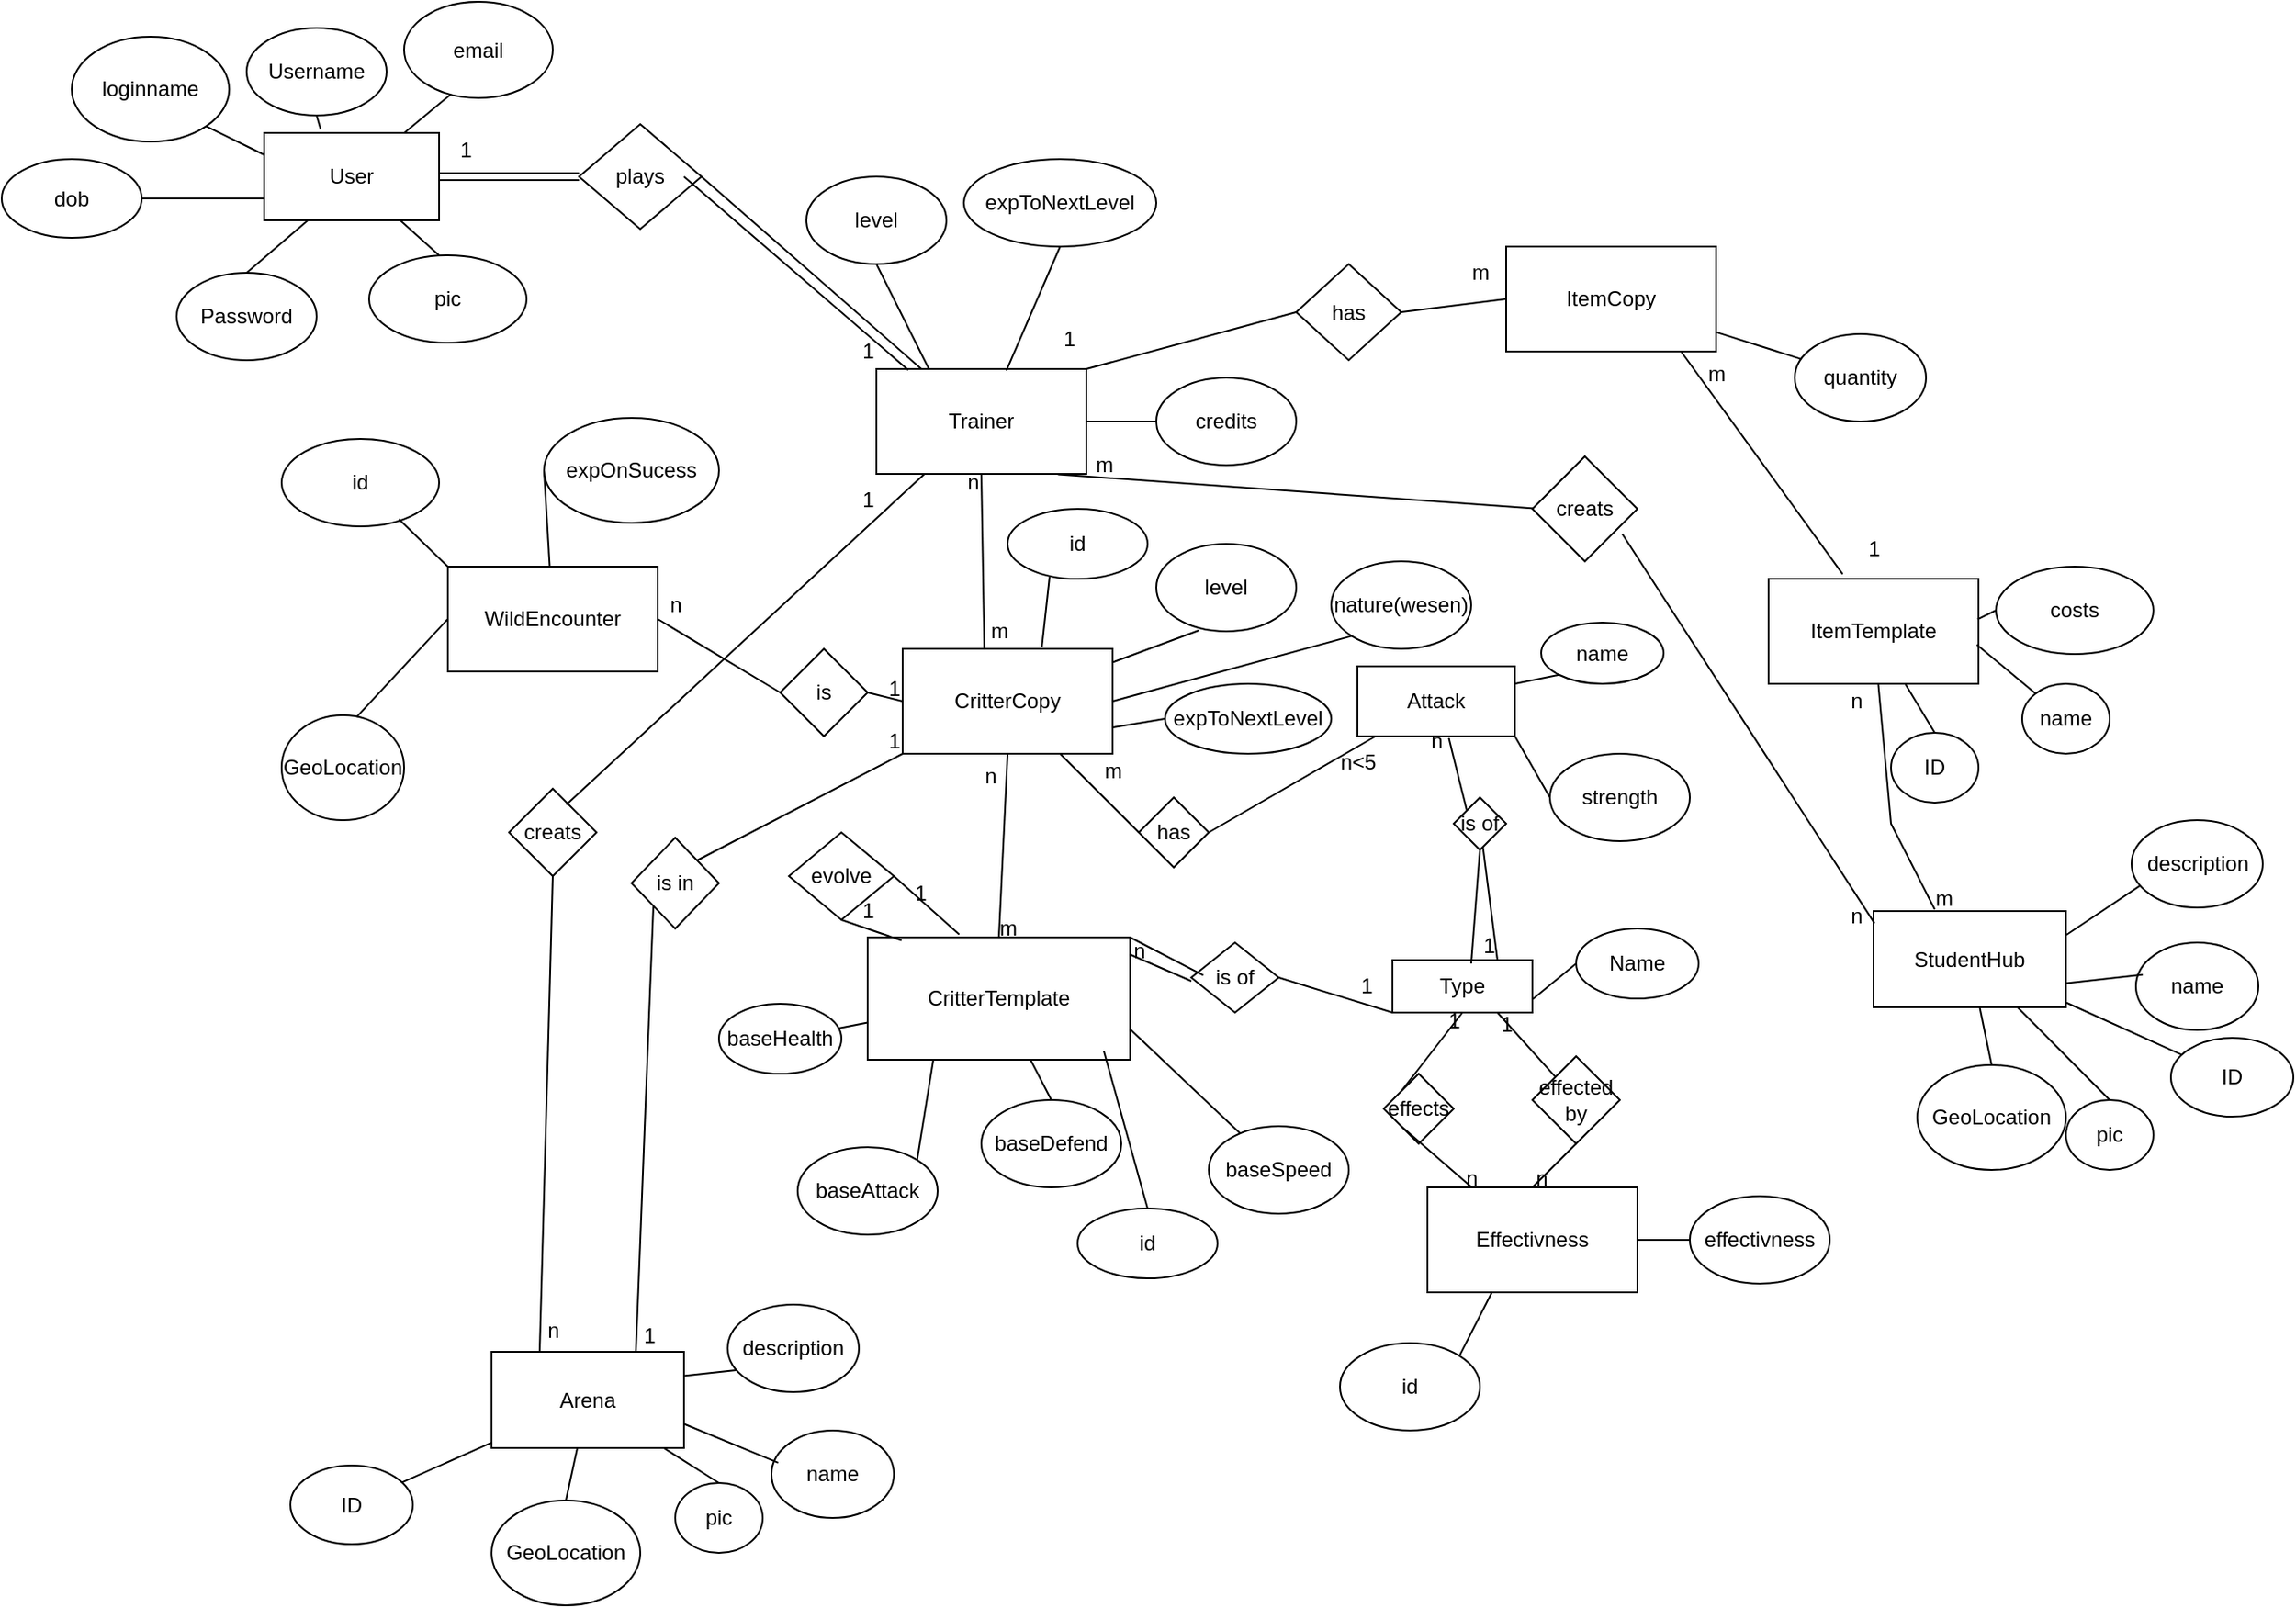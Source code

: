 <mxfile version="22.0.8" type="device">
  <diagram id="R2lEEEUBdFMjLlhIrx00" name="Page-1">
    <mxGraphModel dx="1936" dy="512" grid="1" gridSize="10" guides="1" tooltips="1" connect="1" arrows="1" fold="1" page="1" pageScale="1" pageWidth="850" pageHeight="1100" math="0" shadow="0" extFonts="Permanent Marker^https://fonts.googleapis.com/css?family=Permanent+Marker">
      <root>
        <mxCell id="0" />
        <mxCell id="1" parent="0" />
        <mxCell id="ShOynKs_U-5MbjvXCMQn-1" value="User" style="rounded=0;whiteSpace=wrap;html=1;" parent="1" vertex="1">
          <mxGeometry y="95" width="100" height="50" as="geometry" />
        </mxCell>
        <mxCell id="ShOynKs_U-5MbjvXCMQn-2" value="Password" style="ellipse;whiteSpace=wrap;html=1;" parent="1" vertex="1">
          <mxGeometry x="-50" y="175" width="80" height="50" as="geometry" />
        </mxCell>
        <mxCell id="ShOynKs_U-5MbjvXCMQn-3" value="Username" style="ellipse;whiteSpace=wrap;html=1;" parent="1" vertex="1">
          <mxGeometry x="-10" y="35" width="80" height="50" as="geometry" />
        </mxCell>
        <mxCell id="ShOynKs_U-5MbjvXCMQn-4" value="pic" style="ellipse;whiteSpace=wrap;html=1;" parent="1" vertex="1">
          <mxGeometry x="60" y="165" width="90" height="50" as="geometry" />
        </mxCell>
        <mxCell id="ShOynKs_U-5MbjvXCMQn-6" value="" style="endArrow=none;html=1;rounded=0;entryX=0.25;entryY=1;entryDx=0;entryDy=0;exitX=0.5;exitY=0;exitDx=0;exitDy=0;" parent="1" source="ShOynKs_U-5MbjvXCMQn-2" target="ShOynKs_U-5MbjvXCMQn-1" edge="1">
          <mxGeometry width="50" height="50" relative="1" as="geometry">
            <mxPoint x="550" y="255" as="sourcePoint" />
            <mxPoint x="600" y="205" as="targetPoint" />
          </mxGeometry>
        </mxCell>
        <mxCell id="ShOynKs_U-5MbjvXCMQn-8" value="" style="endArrow=none;html=1;rounded=0;" parent="1" target="ShOynKs_U-5MbjvXCMQn-1" edge="1">
          <mxGeometry width="50" height="50" relative="1" as="geometry">
            <mxPoint x="100" y="165" as="sourcePoint" />
            <mxPoint x="150" y="115" as="targetPoint" />
          </mxGeometry>
        </mxCell>
        <mxCell id="ShOynKs_U-5MbjvXCMQn-9" value="" style="endArrow=none;html=1;rounded=0;exitX=0.5;exitY=1;exitDx=0;exitDy=0;entryX=0.323;entryY=-0.04;entryDx=0;entryDy=0;entryPerimeter=0;" parent="1" source="ShOynKs_U-5MbjvXCMQn-3" target="ShOynKs_U-5MbjvXCMQn-1" edge="1">
          <mxGeometry width="50" height="50" relative="1" as="geometry">
            <mxPoint x="550" y="255" as="sourcePoint" />
            <mxPoint x="600" y="205" as="targetPoint" />
          </mxGeometry>
        </mxCell>
        <mxCell id="ShOynKs_U-5MbjvXCMQn-11" value="plays" style="rhombus;whiteSpace=wrap;html=1;" parent="1" vertex="1">
          <mxGeometry x="180" y="90" width="70" height="60" as="geometry" />
        </mxCell>
        <mxCell id="ShOynKs_U-5MbjvXCMQn-12" value="Trainer" style="rounded=0;whiteSpace=wrap;html=1;" parent="1" vertex="1">
          <mxGeometry x="350" y="230" width="120" height="60" as="geometry" />
        </mxCell>
        <mxCell id="ShOynKs_U-5MbjvXCMQn-13" value="credits" style="ellipse;whiteSpace=wrap;html=1;" parent="1" vertex="1">
          <mxGeometry x="510" y="235" width="80" height="50" as="geometry" />
        </mxCell>
        <mxCell id="a6zSYxtTKGB_8VzBoaJb-125" value="level" style="ellipse;whiteSpace=wrap;html=1;" parent="1" vertex="1">
          <mxGeometry x="310" y="120" width="80" height="50" as="geometry" />
        </mxCell>
        <mxCell id="a6zSYxtTKGB_8VzBoaJb-126" value="expToNextLevel" style="ellipse;whiteSpace=wrap;html=1;" parent="1" vertex="1">
          <mxGeometry x="400" y="110" width="110" height="50" as="geometry" />
        </mxCell>
        <mxCell id="ShOynKs_U-5MbjvXCMQn-14" value="" style="endArrow=none;html=1;rounded=0;entryX=1;entryY=0.5;entryDx=0;entryDy=0;exitX=0;exitY=0.5;exitDx=0;exitDy=0;" parent="1" source="ShOynKs_U-5MbjvXCMQn-13" target="ShOynKs_U-5MbjvXCMQn-12" edge="1">
          <mxGeometry width="50" height="50" relative="1" as="geometry">
            <mxPoint x="610" y="390" as="sourcePoint" />
            <mxPoint x="660" y="340" as="targetPoint" />
          </mxGeometry>
        </mxCell>
        <mxCell id="ShOynKs_U-5MbjvXCMQn-15" value="" style="endArrow=none;html=1;rounded=0;entryX=1;entryY=0.5;entryDx=0;entryDy=0;" parent="1" source="ShOynKs_U-5MbjvXCMQn-12" target="ShOynKs_U-5MbjvXCMQn-11" edge="1">
          <mxGeometry width="50" height="50" relative="1" as="geometry">
            <mxPoint x="610" y="390" as="sourcePoint" />
            <mxPoint x="660" y="340" as="targetPoint" />
          </mxGeometry>
        </mxCell>
        <mxCell id="ShOynKs_U-5MbjvXCMQn-16" value="" style="shape=link;html=1;rounded=0;exitX=1;exitY=0.5;exitDx=0;exitDy=0;entryX=0;entryY=0.5;entryDx=0;entryDy=0;" parent="1" source="ShOynKs_U-5MbjvXCMQn-1" target="ShOynKs_U-5MbjvXCMQn-11" edge="1">
          <mxGeometry width="100" relative="1" as="geometry">
            <mxPoint x="530" y="235" as="sourcePoint" />
            <mxPoint x="630" y="235" as="targetPoint" />
          </mxGeometry>
        </mxCell>
        <mxCell id="ShOynKs_U-5MbjvXCMQn-17" value="CritterTemplate" style="rounded=0;whiteSpace=wrap;html=1;" parent="1" vertex="1">
          <mxGeometry x="345" y="555" width="150" height="70" as="geometry" />
        </mxCell>
        <mxCell id="ShOynKs_U-5MbjvXCMQn-21" value="" style="endArrow=none;html=1;rounded=0;exitX=0.5;exitY=0;exitDx=0;exitDy=0;entryX=0.5;entryY=1;entryDx=0;entryDy=0;" parent="1" source="ShOynKs_U-5MbjvXCMQn-17" target="a6zSYxtTKGB_8VzBoaJb-116" edge="1">
          <mxGeometry width="50" height="50" relative="1" as="geometry">
            <mxPoint x="625" y="505" as="sourcePoint" />
            <mxPoint x="420.32" y="506.74" as="targetPoint" />
          </mxGeometry>
        </mxCell>
        <mxCell id="ShOynKs_U-5MbjvXCMQn-22" value="" style="endArrow=none;html=1;rounded=0;exitX=0.5;exitY=1;exitDx=0;exitDy=0;entryX=0.389;entryY=-0.008;entryDx=0;entryDy=0;entryPerimeter=0;" parent="1" source="ShOynKs_U-5MbjvXCMQn-12" target="a6zSYxtTKGB_8VzBoaJb-116" edge="1">
          <mxGeometry width="50" height="50" relative="1" as="geometry">
            <mxPoint x="610" y="390" as="sourcePoint" />
            <mxPoint x="410" y="320" as="targetPoint" />
          </mxGeometry>
        </mxCell>
        <mxCell id="ShOynKs_U-5MbjvXCMQn-23" value="1" style="text;html=1;align=center;verticalAlign=middle;resizable=0;points=[];autosize=1;strokeColor=none;fillColor=none;" parent="1" vertex="1">
          <mxGeometry x="100" y="90" width="30" height="30" as="geometry" />
        </mxCell>
        <mxCell id="ShOynKs_U-5MbjvXCMQn-24" value="1" style="text;html=1;align=center;verticalAlign=middle;resizable=0;points=[];autosize=1;strokeColor=none;fillColor=none;" parent="1" vertex="1">
          <mxGeometry x="330" y="205" width="30" height="30" as="geometry" />
        </mxCell>
        <mxCell id="ShOynKs_U-5MbjvXCMQn-26" value="n" style="text;html=1;align=center;verticalAlign=middle;resizable=0;points=[];autosize=1;strokeColor=none;fillColor=none;" parent="1" vertex="1">
          <mxGeometry x="400" y="448" width="30" height="30" as="geometry" />
        </mxCell>
        <mxCell id="ShOynKs_U-5MbjvXCMQn-27" value="expToNextLevel" style="ellipse;whiteSpace=wrap;html=1;" parent="1" vertex="1">
          <mxGeometry x="515" y="410" width="95" height="40" as="geometry" />
        </mxCell>
        <mxCell id="ShOynKs_U-5MbjvXCMQn-29" value="" style="endArrow=none;html=1;rounded=0;entryX=0;entryY=0.5;entryDx=0;entryDy=0;exitX=1;exitY=0.75;exitDx=0;exitDy=0;" parent="1" source="a6zSYxtTKGB_8VzBoaJb-116" target="ShOynKs_U-5MbjvXCMQn-27" edge="1">
          <mxGeometry width="50" height="50" relative="1" as="geometry">
            <mxPoint x="450" y="360" as="sourcePoint" />
            <mxPoint x="660" y="340" as="targetPoint" />
          </mxGeometry>
        </mxCell>
        <mxCell id="ShOynKs_U-5MbjvXCMQn-30" value="Type" style="whiteSpace=wrap;html=1;" parent="1" vertex="1">
          <mxGeometry x="645" y="568" width="80" height="30" as="geometry" />
        </mxCell>
        <mxCell id="ShOynKs_U-5MbjvXCMQn-32" value="is of" style="rhombus;whiteSpace=wrap;html=1;" parent="1" vertex="1">
          <mxGeometry x="530" y="558" width="50" height="40" as="geometry" />
        </mxCell>
        <mxCell id="ShOynKs_U-5MbjvXCMQn-35" value="" style="endArrow=none;html=1;rounded=0;exitX=1;exitY=0;exitDx=0;exitDy=0;entryX=0.137;entryY=0.467;entryDx=0;entryDy=0;entryPerimeter=0;" parent="1" source="ShOynKs_U-5MbjvXCMQn-17" target="ShOynKs_U-5MbjvXCMQn-32" edge="1">
          <mxGeometry width="50" height="50" relative="1" as="geometry">
            <mxPoint x="625" y="505" as="sourcePoint" />
            <mxPoint x="675" y="455" as="targetPoint" />
          </mxGeometry>
        </mxCell>
        <mxCell id="ShOynKs_U-5MbjvXCMQn-36" value="" style="endArrow=none;html=1;rounded=0;exitX=1;exitY=0.5;exitDx=0;exitDy=0;entryX=0;entryY=1;entryDx=0;entryDy=0;" parent="1" source="ShOynKs_U-5MbjvXCMQn-32" target="ShOynKs_U-5MbjvXCMQn-30" edge="1">
          <mxGeometry width="50" height="50" relative="1" as="geometry">
            <mxPoint x="625" y="505" as="sourcePoint" />
            <mxPoint x="605" y="505" as="targetPoint" />
          </mxGeometry>
        </mxCell>
        <mxCell id="ShOynKs_U-5MbjvXCMQn-38" value="" style="endArrow=none;html=1;rounded=0;entryX=0;entryY=0.5;entryDx=0;entryDy=0;exitX=1;exitY=0.75;exitDx=0;exitDy=0;" parent="1" source="ShOynKs_U-5MbjvXCMQn-30" target="a6zSYxtTKGB_8VzBoaJb-11" edge="1">
          <mxGeometry width="50" height="50" relative="1" as="geometry">
            <mxPoint x="685" y="505" as="sourcePoint" />
            <mxPoint x="725" y="497.5" as="targetPoint" />
          </mxGeometry>
        </mxCell>
        <mxCell id="a6zSYxtTKGB_8VzBoaJb-1" value="effects" style="rhombus;whiteSpace=wrap;html=1;" parent="1" vertex="1">
          <mxGeometry x="640" y="633" width="40" height="40" as="geometry" />
        </mxCell>
        <mxCell id="a6zSYxtTKGB_8VzBoaJb-3" value="" style="endArrow=none;html=1;rounded=0;entryX=0;entryY=0;entryDx=0;entryDy=0;exitX=0.5;exitY=1;exitDx=0;exitDy=0;" parent="1" source="ShOynKs_U-5MbjvXCMQn-30" target="a6zSYxtTKGB_8VzBoaJb-1" edge="1">
          <mxGeometry width="50" height="50" relative="1" as="geometry">
            <mxPoint x="610" y="470" as="sourcePoint" />
            <mxPoint x="660" y="420" as="targetPoint" />
          </mxGeometry>
        </mxCell>
        <mxCell id="a6zSYxtTKGB_8VzBoaJb-5" value="effectivness" style="ellipse;whiteSpace=wrap;html=1;" parent="1" vertex="1">
          <mxGeometry x="815" y="703" width="80" height="50" as="geometry" />
        </mxCell>
        <mxCell id="a6zSYxtTKGB_8VzBoaJb-6" value="" style="endArrow=none;html=1;rounded=0;entryX=0;entryY=0.5;entryDx=0;entryDy=0;exitX=1;exitY=0.5;exitDx=0;exitDy=0;" parent="1" source="p2-zbKt5w9u9RG7VLdxa-14" target="a6zSYxtTKGB_8VzBoaJb-5" edge="1">
          <mxGeometry width="50" height="50" relative="1" as="geometry">
            <mxPoint x="610" y="470" as="sourcePoint" />
            <mxPoint x="660" y="420" as="targetPoint" />
          </mxGeometry>
        </mxCell>
        <mxCell id="a6zSYxtTKGB_8VzBoaJb-7" value="Attack" style="whiteSpace=wrap;html=1;" parent="1" vertex="1">
          <mxGeometry x="625" y="400" width="90" height="40" as="geometry" />
        </mxCell>
        <mxCell id="a6zSYxtTKGB_8VzBoaJb-8" value="is of" style="rhombus;whiteSpace=wrap;html=1;" parent="1" vertex="1">
          <mxGeometry x="680" y="475" width="30" height="30" as="geometry" />
        </mxCell>
        <mxCell id="a6zSYxtTKGB_8VzBoaJb-9" value="" style="endArrow=none;html=1;rounded=0;exitX=0.58;exitY=1.025;exitDx=0;exitDy=0;entryX=0;entryY=0;entryDx=0;entryDy=0;exitPerimeter=0;" parent="1" source="a6zSYxtTKGB_8VzBoaJb-7" target="a6zSYxtTKGB_8VzBoaJb-8" edge="1">
          <mxGeometry width="50" height="50" relative="1" as="geometry">
            <mxPoint x="625" y="605" as="sourcePoint" />
            <mxPoint x="770" y="450" as="targetPoint" />
          </mxGeometry>
        </mxCell>
        <mxCell id="a6zSYxtTKGB_8VzBoaJb-10" value="" style="endArrow=none;html=1;rounded=0;entryX=0.75;entryY=0;entryDx=0;entryDy=0;" parent="1" source="a6zSYxtTKGB_8VzBoaJb-8" target="ShOynKs_U-5MbjvXCMQn-30" edge="1">
          <mxGeometry width="50" height="50" relative="1" as="geometry">
            <mxPoint x="625" y="605" as="sourcePoint" />
            <mxPoint x="645" y="505" as="targetPoint" />
          </mxGeometry>
        </mxCell>
        <mxCell id="a6zSYxtTKGB_8VzBoaJb-11" value="Name" style="ellipse;whiteSpace=wrap;html=1;" parent="1" vertex="1">
          <mxGeometry x="750" y="550" width="70" height="40" as="geometry" />
        </mxCell>
        <mxCell id="a6zSYxtTKGB_8VzBoaJb-12" value="has" style="rhombus;whiteSpace=wrap;html=1;" parent="1" vertex="1">
          <mxGeometry x="500" y="475" width="40" height="40" as="geometry" />
        </mxCell>
        <mxCell id="a6zSYxtTKGB_8VzBoaJb-13" value="" style="endArrow=none;html=1;rounded=0;entryX=0;entryY=0.5;entryDx=0;entryDy=0;" parent="1" source="a6zSYxtTKGB_8VzBoaJb-116" target="a6zSYxtTKGB_8VzBoaJb-12" edge="1">
          <mxGeometry width="50" height="50" relative="1" as="geometry">
            <mxPoint x="695" y="575" as="sourcePoint" />
            <mxPoint x="745" y="525" as="targetPoint" />
          </mxGeometry>
        </mxCell>
        <mxCell id="a6zSYxtTKGB_8VzBoaJb-14" value="m" style="text;html=1;align=center;verticalAlign=middle;resizable=0;points=[];autosize=1;strokeColor=none;fillColor=none;" parent="1" vertex="1">
          <mxGeometry x="470" y="445" width="30" height="30" as="geometry" />
        </mxCell>
        <mxCell id="a6zSYxtTKGB_8VzBoaJb-15" value="" style="endArrow=none;html=1;rounded=0;exitX=1;exitY=0.5;exitDx=0;exitDy=0;" parent="1" source="a6zSYxtTKGB_8VzBoaJb-12" target="a6zSYxtTKGB_8VzBoaJb-7" edge="1">
          <mxGeometry width="50" height="50" relative="1" as="geometry">
            <mxPoint x="695" y="575" as="sourcePoint" />
            <mxPoint x="745" y="525" as="targetPoint" />
          </mxGeometry>
        </mxCell>
        <mxCell id="a6zSYxtTKGB_8VzBoaJb-16" value="n&amp;lt;5" style="text;html=1;align=center;verticalAlign=middle;resizable=0;points=[];autosize=1;strokeColor=none;fillColor=none;" parent="1" vertex="1">
          <mxGeometry x="605" y="440" width="40" height="30" as="geometry" />
        </mxCell>
        <mxCell id="a6zSYxtTKGB_8VzBoaJb-17" value="strength" style="ellipse;whiteSpace=wrap;html=1;" parent="1" vertex="1">
          <mxGeometry x="735" y="450" width="80" height="50" as="geometry" />
        </mxCell>
        <mxCell id="a6zSYxtTKGB_8VzBoaJb-18" value="" style="endArrow=none;html=1;rounded=0;entryX=0;entryY=0.5;entryDx=0;entryDy=0;exitX=1;exitY=1;exitDx=0;exitDy=0;" parent="1" source="a6zSYxtTKGB_8VzBoaJb-7" target="a6zSYxtTKGB_8VzBoaJb-17" edge="1">
          <mxGeometry width="50" height="50" relative="1" as="geometry">
            <mxPoint x="345" y="575" as="sourcePoint" />
            <mxPoint x="395" y="525" as="targetPoint" />
          </mxGeometry>
        </mxCell>
        <mxCell id="a6zSYxtTKGB_8VzBoaJb-19" value="evolve" style="rhombus;whiteSpace=wrap;html=1;" parent="1" vertex="1">
          <mxGeometry x="300" y="495" width="60" height="50" as="geometry" />
        </mxCell>
        <mxCell id="a6zSYxtTKGB_8VzBoaJb-20" value="" style="endArrow=none;html=1;rounded=0;entryX=0.5;entryY=1;entryDx=0;entryDy=0;exitX=0.129;exitY=0.025;exitDx=0;exitDy=0;exitPerimeter=0;" parent="1" source="ShOynKs_U-5MbjvXCMQn-17" target="a6zSYxtTKGB_8VzBoaJb-19" edge="1">
          <mxGeometry width="50" height="50" relative="1" as="geometry">
            <mxPoint x="455" y="655" as="sourcePoint" />
            <mxPoint x="505" y="605" as="targetPoint" />
          </mxGeometry>
        </mxCell>
        <mxCell id="a6zSYxtTKGB_8VzBoaJb-21" value="" style="endArrow=none;html=1;rounded=0;entryX=1;entryY=0.5;entryDx=0;entryDy=0;exitX=0.349;exitY=-0.023;exitDx=0;exitDy=0;exitPerimeter=0;" parent="1" source="ShOynKs_U-5MbjvXCMQn-17" target="a6zSYxtTKGB_8VzBoaJb-19" edge="1">
          <mxGeometry width="50" height="50" relative="1" as="geometry">
            <mxPoint x="455" y="655" as="sourcePoint" />
            <mxPoint x="505" y="605" as="targetPoint" />
          </mxGeometry>
        </mxCell>
        <mxCell id="a6zSYxtTKGB_8VzBoaJb-22" value="1" style="text;html=1;align=center;verticalAlign=middle;resizable=0;points=[];autosize=1;strokeColor=none;fillColor=none;rotation=0;" parent="1" vertex="1">
          <mxGeometry x="330" y="525" width="30" height="30" as="geometry" />
        </mxCell>
        <mxCell id="a6zSYxtTKGB_8VzBoaJb-23" value="1" style="text;html=1;align=center;verticalAlign=middle;resizable=0;points=[];autosize=1;strokeColor=none;fillColor=none;" parent="1" vertex="1">
          <mxGeometry x="360" y="515" width="30" height="30" as="geometry" />
        </mxCell>
        <mxCell id="a6zSYxtTKGB_8VzBoaJb-24" value="baseHealth" style="ellipse;whiteSpace=wrap;html=1;" parent="1" vertex="1">
          <mxGeometry x="260" y="593" width="70" height="40" as="geometry" />
        </mxCell>
        <mxCell id="a6zSYxtTKGB_8VzBoaJb-27" value="baseAttack" style="ellipse;whiteSpace=wrap;html=1;" parent="1" vertex="1">
          <mxGeometry x="305" y="675" width="80" height="50" as="geometry" />
        </mxCell>
        <mxCell id="a6zSYxtTKGB_8VzBoaJb-28" value="baseDefend" style="ellipse;whiteSpace=wrap;html=1;" parent="1" vertex="1">
          <mxGeometry x="410" y="648" width="80" height="50" as="geometry" />
        </mxCell>
        <mxCell id="a6zSYxtTKGB_8VzBoaJb-29" value="baseSpeed" style="ellipse;whiteSpace=wrap;html=1;" parent="1" vertex="1">
          <mxGeometry x="540" y="663" width="80" height="50" as="geometry" />
        </mxCell>
        <mxCell id="a6zSYxtTKGB_8VzBoaJb-30" value="" style="endArrow=none;html=1;rounded=0;" parent="1" source="a6zSYxtTKGB_8VzBoaJb-24" target="ShOynKs_U-5MbjvXCMQn-17" edge="1">
          <mxGeometry width="50" height="50" relative="1" as="geometry">
            <mxPoint x="455" y="655" as="sourcePoint" />
            <mxPoint x="505" y="605" as="targetPoint" />
          </mxGeometry>
        </mxCell>
        <mxCell id="a6zSYxtTKGB_8VzBoaJb-32" value="" style="endArrow=none;html=1;rounded=0;exitX=1;exitY=0;exitDx=0;exitDy=0;entryX=0.25;entryY=1;entryDx=0;entryDy=0;" parent="1" source="a6zSYxtTKGB_8VzBoaJb-27" target="ShOynKs_U-5MbjvXCMQn-17" edge="1">
          <mxGeometry width="50" height="50" relative="1" as="geometry">
            <mxPoint x="465" y="655" as="sourcePoint" />
            <mxPoint x="505" y="605" as="targetPoint" />
          </mxGeometry>
        </mxCell>
        <mxCell id="a6zSYxtTKGB_8VzBoaJb-33" value="" style="endArrow=none;html=1;rounded=0;exitX=0.5;exitY=0;exitDx=0;exitDy=0;" parent="1" source="a6zSYxtTKGB_8VzBoaJb-28" target="ShOynKs_U-5MbjvXCMQn-17" edge="1">
          <mxGeometry width="50" height="50" relative="1" as="geometry">
            <mxPoint x="455" y="655" as="sourcePoint" />
            <mxPoint x="505" y="605" as="targetPoint" />
          </mxGeometry>
        </mxCell>
        <mxCell id="a6zSYxtTKGB_8VzBoaJb-36" value="" style="endArrow=none;html=1;rounded=0;entryX=1;entryY=0.75;entryDx=0;entryDy=0;" parent="1" source="a6zSYxtTKGB_8VzBoaJb-29" target="ShOynKs_U-5MbjvXCMQn-17" edge="1">
          <mxGeometry width="50" height="50" relative="1" as="geometry">
            <mxPoint x="455" y="655" as="sourcePoint" />
            <mxPoint x="505" y="605" as="targetPoint" />
          </mxGeometry>
        </mxCell>
        <mxCell id="a6zSYxtTKGB_8VzBoaJb-37" value="is" style="rhombus;whiteSpace=wrap;html=1;" parent="1" vertex="1">
          <mxGeometry x="295" y="390" width="50" height="50" as="geometry" />
        </mxCell>
        <mxCell id="a6zSYxtTKGB_8VzBoaJb-42" value="WildEncounter" style="rounded=0;whiteSpace=wrap;html=1;" parent="1" vertex="1">
          <mxGeometry x="105" y="343" width="120" height="60" as="geometry" />
        </mxCell>
        <mxCell id="a6zSYxtTKGB_8VzBoaJb-43" value="" style="endArrow=none;html=1;rounded=0;entryX=0;entryY=0.5;entryDx=0;entryDy=0;exitX=1;exitY=0.5;exitDx=0;exitDy=0;" parent="1" source="a6zSYxtTKGB_8VzBoaJb-42" target="a6zSYxtTKGB_8VzBoaJb-37" edge="1">
          <mxGeometry width="50" height="50" relative="1" as="geometry">
            <mxPoint x="15" y="348" as="sourcePoint" />
            <mxPoint x="65" y="298" as="targetPoint" />
          </mxGeometry>
        </mxCell>
        <mxCell id="a6zSYxtTKGB_8VzBoaJb-44" value="n" style="text;html=1;align=center;verticalAlign=middle;resizable=0;points=[];autosize=1;strokeColor=none;fillColor=none;" parent="1" vertex="1">
          <mxGeometry x="220" y="350" width="30" height="30" as="geometry" />
        </mxCell>
        <mxCell id="a6zSYxtTKGB_8VzBoaJb-46" value="GeoLocation" style="ellipse;whiteSpace=wrap;html=1;" parent="1" vertex="1">
          <mxGeometry x="10" y="428" width="70" height="60" as="geometry" />
        </mxCell>
        <mxCell id="a6zSYxtTKGB_8VzBoaJb-131" value="expOnSucess" style="ellipse;whiteSpace=wrap;html=1;" parent="1" vertex="1">
          <mxGeometry x="160" y="258" width="100" height="60" as="geometry" />
        </mxCell>
        <mxCell id="a6zSYxtTKGB_8VzBoaJb-47" value="" style="endArrow=none;html=1;rounded=0;exitX=0.613;exitY=0.016;exitDx=0;exitDy=0;exitPerimeter=0;entryX=0;entryY=0.5;entryDx=0;entryDy=0;" parent="1" source="a6zSYxtTKGB_8VzBoaJb-46" target="a6zSYxtTKGB_8VzBoaJb-42" edge="1">
          <mxGeometry width="50" height="50" relative="1" as="geometry">
            <mxPoint x="53" y="424" as="sourcePoint" />
            <mxPoint x="53" y="408" as="targetPoint" />
          </mxGeometry>
        </mxCell>
        <mxCell id="a6zSYxtTKGB_8VzBoaJb-48" value="ItemCopy" style="rounded=0;whiteSpace=wrap;html=1;" parent="1" vertex="1">
          <mxGeometry x="710" y="160" width="120" height="60" as="geometry" />
        </mxCell>
        <mxCell id="a6zSYxtTKGB_8VzBoaJb-50" value="has" style="rhombus;whiteSpace=wrap;html=1;" parent="1" vertex="1">
          <mxGeometry x="590" y="170" width="60" height="55" as="geometry" />
        </mxCell>
        <mxCell id="a6zSYxtTKGB_8VzBoaJb-52" value="1" style="text;html=1;align=center;verticalAlign=middle;resizable=0;points=[];autosize=1;strokeColor=none;fillColor=none;" parent="1" vertex="1">
          <mxGeometry x="330" y="290" width="30" height="30" as="geometry" />
        </mxCell>
        <mxCell id="a6zSYxtTKGB_8VzBoaJb-55" value="" style="endArrow=none;html=1;rounded=0;" parent="1" source="a6zSYxtTKGB_8VzBoaJb-48" target="a6zSYxtTKGB_8VzBoaJb-57" edge="1">
          <mxGeometry width="50" height="50" relative="1" as="geometry">
            <mxPoint x="290" y="630" as="sourcePoint" />
            <mxPoint x="60" y="610" as="targetPoint" />
          </mxGeometry>
        </mxCell>
        <mxCell id="a6zSYxtTKGB_8VzBoaJb-57" value="quantity" style="ellipse;whiteSpace=wrap;html=1;direction=south;" parent="1" vertex="1">
          <mxGeometry x="875" y="210" width="75" height="50" as="geometry" />
        </mxCell>
        <mxCell id="a6zSYxtTKGB_8VzBoaJb-58" value="Arena" style="rounded=0;whiteSpace=wrap;html=1;" parent="1" vertex="1">
          <mxGeometry x="130" y="792" width="110" height="55" as="geometry" />
        </mxCell>
        <mxCell id="a6zSYxtTKGB_8VzBoaJb-59" value="pic" style="ellipse;whiteSpace=wrap;html=1;" parent="1" vertex="1">
          <mxGeometry x="235" y="867" width="50" height="40" as="geometry" />
        </mxCell>
        <mxCell id="a6zSYxtTKGB_8VzBoaJb-60" value="GeoLocation" style="ellipse;whiteSpace=wrap;html=1;" parent="1" vertex="1">
          <mxGeometry x="130" y="877" width="85" height="60" as="geometry" />
        </mxCell>
        <mxCell id="a6zSYxtTKGB_8VzBoaJb-61" value="" style="endArrow=none;html=1;rounded=0;exitX=0.5;exitY=0;exitDx=0;exitDy=0;" parent="1" source="a6zSYxtTKGB_8VzBoaJb-60" target="a6zSYxtTKGB_8VzBoaJb-58" edge="1">
          <mxGeometry width="50" height="50" relative="1" as="geometry">
            <mxPoint x="285" y="767" as="sourcePoint" />
            <mxPoint x="335" y="717" as="targetPoint" />
          </mxGeometry>
        </mxCell>
        <mxCell id="a6zSYxtTKGB_8VzBoaJb-62" value="" style="endArrow=none;html=1;rounded=0;exitX=0.5;exitY=0;exitDx=0;exitDy=0;" parent="1" source="a6zSYxtTKGB_8VzBoaJb-59" target="a6zSYxtTKGB_8VzBoaJb-58" edge="1">
          <mxGeometry width="50" height="50" relative="1" as="geometry">
            <mxPoint x="285" y="767" as="sourcePoint" />
            <mxPoint x="335" y="717" as="targetPoint" />
          </mxGeometry>
        </mxCell>
        <mxCell id="a6zSYxtTKGB_8VzBoaJb-63" value="creats" style="rhombus;whiteSpace=wrap;html=1;" parent="1" vertex="1">
          <mxGeometry x="140" y="470" width="50" height="50" as="geometry" />
        </mxCell>
        <mxCell id="a6zSYxtTKGB_8VzBoaJb-64" value="" style="endArrow=none;html=1;rounded=0;exitX=0.5;exitY=1;exitDx=0;exitDy=0;entryX=0.25;entryY=0;entryDx=0;entryDy=0;" parent="1" source="a6zSYxtTKGB_8VzBoaJb-63" target="a6zSYxtTKGB_8VzBoaJb-58" edge="1">
          <mxGeometry width="50" height="50" relative="1" as="geometry">
            <mxPoint x="290" y="460" as="sourcePoint" />
            <mxPoint x="340" y="410" as="targetPoint" />
          </mxGeometry>
        </mxCell>
        <mxCell id="a6zSYxtTKGB_8VzBoaJb-65" value="" style="endArrow=none;html=1;rounded=0;exitX=0.655;exitY=0.183;exitDx=0;exitDy=0;exitPerimeter=0;" parent="1" source="a6zSYxtTKGB_8VzBoaJb-63" target="ShOynKs_U-5MbjvXCMQn-12" edge="1">
          <mxGeometry width="50" height="50" relative="1" as="geometry">
            <mxPoint x="290" y="460" as="sourcePoint" />
            <mxPoint x="340" y="410" as="targetPoint" />
          </mxGeometry>
        </mxCell>
        <mxCell id="a6zSYxtTKGB_8VzBoaJb-68" value="n" style="text;html=1;align=center;verticalAlign=middle;resizable=0;points=[];autosize=1;strokeColor=none;fillColor=none;" parent="1" vertex="1">
          <mxGeometry x="150" y="765" width="30" height="30" as="geometry" />
        </mxCell>
        <mxCell id="a6zSYxtTKGB_8VzBoaJb-69" value="name" style="ellipse;whiteSpace=wrap;html=1;" parent="1" vertex="1">
          <mxGeometry x="290" y="837" width="70" height="50" as="geometry" />
        </mxCell>
        <mxCell id="a6zSYxtTKGB_8VzBoaJb-71" value="" style="endArrow=none;html=1;rounded=0;entryX=0.055;entryY=0.368;entryDx=0;entryDy=0;entryPerimeter=0;exitX=1;exitY=0.75;exitDx=0;exitDy=0;" parent="1" source="a6zSYxtTKGB_8VzBoaJb-58" target="a6zSYxtTKGB_8VzBoaJb-69" edge="1">
          <mxGeometry width="50" height="50" relative="1" as="geometry">
            <mxPoint x="265" y="842" as="sourcePoint" />
            <mxPoint x="315" y="792" as="targetPoint" />
          </mxGeometry>
        </mxCell>
        <mxCell id="a6zSYxtTKGB_8VzBoaJb-72" value="description" style="ellipse;whiteSpace=wrap;html=1;" parent="1" vertex="1">
          <mxGeometry x="265" y="765" width="75" height="50" as="geometry" />
        </mxCell>
        <mxCell id="a6zSYxtTKGB_8VzBoaJb-73" value="" style="endArrow=none;html=1;rounded=0;exitX=1;exitY=0.25;exitDx=0;exitDy=0;entryX=0.065;entryY=0.749;entryDx=0;entryDy=0;entryPerimeter=0;" parent="1" source="a6zSYxtTKGB_8VzBoaJb-58" target="a6zSYxtTKGB_8VzBoaJb-72" edge="1">
          <mxGeometry width="50" height="50" relative="1" as="geometry">
            <mxPoint x="285" y="767" as="sourcePoint" />
            <mxPoint x="335" y="717" as="targetPoint" />
          </mxGeometry>
        </mxCell>
        <mxCell id="a6zSYxtTKGB_8VzBoaJb-74" value="ID" style="ellipse;whiteSpace=wrap;html=1;" parent="1" vertex="1">
          <mxGeometry x="15" y="857" width="70" height="45" as="geometry" />
        </mxCell>
        <mxCell id="a6zSYxtTKGB_8VzBoaJb-75" value="" style="endArrow=none;html=1;rounded=0;" parent="1" source="a6zSYxtTKGB_8VzBoaJb-74" target="a6zSYxtTKGB_8VzBoaJb-58" edge="1">
          <mxGeometry width="50" height="50" relative="1" as="geometry">
            <mxPoint x="285" y="767" as="sourcePoint" />
            <mxPoint x="335" y="717" as="targetPoint" />
          </mxGeometry>
        </mxCell>
        <mxCell id="a6zSYxtTKGB_8VzBoaJb-76" value="StudentHub" style="rounded=0;whiteSpace=wrap;html=1;" parent="1" vertex="1">
          <mxGeometry x="920" y="540" width="110" height="55" as="geometry" />
        </mxCell>
        <mxCell id="a6zSYxtTKGB_8VzBoaJb-77" value="pic" style="ellipse;whiteSpace=wrap;html=1;" parent="1" vertex="1">
          <mxGeometry x="1030" y="648" width="50" height="40" as="geometry" />
        </mxCell>
        <mxCell id="a6zSYxtTKGB_8VzBoaJb-78" value="GeoLocation" style="ellipse;whiteSpace=wrap;html=1;" parent="1" vertex="1">
          <mxGeometry x="945" y="628" width="85" height="60" as="geometry" />
        </mxCell>
        <mxCell id="a6zSYxtTKGB_8VzBoaJb-79" value="" style="endArrow=none;html=1;rounded=0;exitX=0.5;exitY=0;exitDx=0;exitDy=0;" parent="1" source="a6zSYxtTKGB_8VzBoaJb-78" target="a6zSYxtTKGB_8VzBoaJb-76" edge="1">
          <mxGeometry width="50" height="50" relative="1" as="geometry">
            <mxPoint x="890" y="656" as="sourcePoint" />
            <mxPoint x="940" y="606" as="targetPoint" />
          </mxGeometry>
        </mxCell>
        <mxCell id="a6zSYxtTKGB_8VzBoaJb-80" value="" style="endArrow=none;html=1;rounded=0;exitX=0.5;exitY=0;exitDx=0;exitDy=0;" parent="1" source="a6zSYxtTKGB_8VzBoaJb-77" target="a6zSYxtTKGB_8VzBoaJb-76" edge="1">
          <mxGeometry width="50" height="50" relative="1" as="geometry">
            <mxPoint x="890" y="656" as="sourcePoint" />
            <mxPoint x="940" y="606" as="targetPoint" />
          </mxGeometry>
        </mxCell>
        <mxCell id="a6zSYxtTKGB_8VzBoaJb-82" value="name" style="ellipse;whiteSpace=wrap;html=1;" parent="1" vertex="1">
          <mxGeometry x="1070" y="558" width="70" height="50" as="geometry" />
        </mxCell>
        <mxCell id="a6zSYxtTKGB_8VzBoaJb-83" value="" style="endArrow=none;html=1;rounded=0;entryX=0.055;entryY=0.368;entryDx=0;entryDy=0;entryPerimeter=0;exitX=1;exitY=0.75;exitDx=0;exitDy=0;" parent="1" source="a6zSYxtTKGB_8VzBoaJb-76" target="a6zSYxtTKGB_8VzBoaJb-82" edge="1">
          <mxGeometry width="50" height="50" relative="1" as="geometry">
            <mxPoint x="870" y="731" as="sourcePoint" />
            <mxPoint x="920" y="681" as="targetPoint" />
          </mxGeometry>
        </mxCell>
        <mxCell id="a6zSYxtTKGB_8VzBoaJb-84" value="description" style="ellipse;whiteSpace=wrap;html=1;" parent="1" vertex="1">
          <mxGeometry x="1067.5" y="488" width="75" height="50" as="geometry" />
        </mxCell>
        <mxCell id="a6zSYxtTKGB_8VzBoaJb-85" value="" style="endArrow=none;html=1;rounded=0;exitX=1;exitY=0.25;exitDx=0;exitDy=0;entryX=0.065;entryY=0.749;entryDx=0;entryDy=0;entryPerimeter=0;" parent="1" source="a6zSYxtTKGB_8VzBoaJb-76" target="a6zSYxtTKGB_8VzBoaJb-84" edge="1">
          <mxGeometry width="50" height="50" relative="1" as="geometry">
            <mxPoint x="890" y="656" as="sourcePoint" />
            <mxPoint x="940" y="606" as="targetPoint" />
          </mxGeometry>
        </mxCell>
        <mxCell id="a6zSYxtTKGB_8VzBoaJb-86" value="ID" style="ellipse;whiteSpace=wrap;html=1;" parent="1" vertex="1">
          <mxGeometry x="1090" y="612.5" width="70" height="45" as="geometry" />
        </mxCell>
        <mxCell id="a6zSYxtTKGB_8VzBoaJb-87" value="" style="endArrow=none;html=1;rounded=0;" parent="1" source="a6zSYxtTKGB_8VzBoaJb-86" target="a6zSYxtTKGB_8VzBoaJb-76" edge="1">
          <mxGeometry width="50" height="50" relative="1" as="geometry">
            <mxPoint x="890" y="656" as="sourcePoint" />
            <mxPoint x="940" y="606" as="targetPoint" />
          </mxGeometry>
        </mxCell>
        <mxCell id="a6zSYxtTKGB_8VzBoaJb-90" value="m" style="text;html=1;align=center;verticalAlign=middle;resizable=0;points=[];autosize=1;strokeColor=none;fillColor=none;" parent="1" vertex="1">
          <mxGeometry x="945" y="518" width="30" height="30" as="geometry" />
        </mxCell>
        <mxCell id="a6zSYxtTKGB_8VzBoaJb-99" value="" style="endArrow=none;html=1;rounded=0;exitX=1;exitY=0;exitDx=0;exitDy=0;entryX=0;entryY=0.5;entryDx=0;entryDy=0;" parent="1" source="ShOynKs_U-5MbjvXCMQn-12" target="a6zSYxtTKGB_8VzBoaJb-50" edge="1">
          <mxGeometry width="50" height="50" relative="1" as="geometry">
            <mxPoint x="520" y="230" as="sourcePoint" />
            <mxPoint x="570" y="180" as="targetPoint" />
          </mxGeometry>
        </mxCell>
        <mxCell id="a6zSYxtTKGB_8VzBoaJb-100" value="" style="endArrow=none;html=1;rounded=0;entryX=0;entryY=0.5;entryDx=0;entryDy=0;exitX=1;exitY=0.5;exitDx=0;exitDy=0;" parent="1" source="a6zSYxtTKGB_8VzBoaJb-50" target="a6zSYxtTKGB_8VzBoaJb-48" edge="1">
          <mxGeometry width="50" height="50" relative="1" as="geometry">
            <mxPoint x="520" y="230" as="sourcePoint" />
            <mxPoint x="570" y="180" as="targetPoint" />
          </mxGeometry>
        </mxCell>
        <mxCell id="a6zSYxtTKGB_8VzBoaJb-101" value="1" style="text;html=1;align=center;verticalAlign=middle;resizable=0;points=[];autosize=1;strokeColor=none;fillColor=none;" parent="1" vertex="1">
          <mxGeometry x="445" y="198" width="30" height="30" as="geometry" />
        </mxCell>
        <mxCell id="a6zSYxtTKGB_8VzBoaJb-102" value="m" style="text;html=1;align=center;verticalAlign=middle;resizable=0;points=[];autosize=1;strokeColor=none;fillColor=none;" parent="1" vertex="1">
          <mxGeometry x="680" y="160" width="30" height="30" as="geometry" />
        </mxCell>
        <mxCell id="a6zSYxtTKGB_8VzBoaJb-104" value="ItemTemplate" style="whiteSpace=wrap;html=1;" parent="1" vertex="1">
          <mxGeometry x="860" y="350" width="120" height="60" as="geometry" />
        </mxCell>
        <mxCell id="a6zSYxtTKGB_8VzBoaJb-106" value="ID" style="ellipse;whiteSpace=wrap;html=1;" parent="1" vertex="1">
          <mxGeometry x="930" y="438" width="50" height="40" as="geometry" />
        </mxCell>
        <mxCell id="a6zSYxtTKGB_8VzBoaJb-107" value="name" style="ellipse;whiteSpace=wrap;html=1;" parent="1" vertex="1">
          <mxGeometry x="1005" y="410" width="50" height="40" as="geometry" />
        </mxCell>
        <mxCell id="a6zSYxtTKGB_8VzBoaJb-108" value="" style="endArrow=none;html=1;rounded=0;exitX=0.992;exitY=0.627;exitDx=0;exitDy=0;exitPerimeter=0;" parent="1" source="a6zSYxtTKGB_8VzBoaJb-104" target="a6zSYxtTKGB_8VzBoaJb-107" edge="1">
          <mxGeometry width="50" height="50" relative="1" as="geometry">
            <mxPoint x="520" y="400" as="sourcePoint" />
            <mxPoint x="570" y="350" as="targetPoint" />
          </mxGeometry>
        </mxCell>
        <mxCell id="a6zSYxtTKGB_8VzBoaJb-109" value="" style="endArrow=none;html=1;rounded=0;exitX=0.5;exitY=0;exitDx=0;exitDy=0;" parent="1" source="a6zSYxtTKGB_8VzBoaJb-106" target="a6zSYxtTKGB_8VzBoaJb-104" edge="1">
          <mxGeometry width="50" height="50" relative="1" as="geometry">
            <mxPoint x="520" y="400" as="sourcePoint" />
            <mxPoint x="570" y="350" as="targetPoint" />
          </mxGeometry>
        </mxCell>
        <mxCell id="a6zSYxtTKGB_8VzBoaJb-110" value="" style="endArrow=none;html=1;rounded=0;exitX=0.353;exitY=-0.045;exitDx=0;exitDy=0;exitPerimeter=0;" parent="1" source="a6zSYxtTKGB_8VzBoaJb-104" edge="1">
          <mxGeometry width="50" height="50" relative="1" as="geometry">
            <mxPoint x="520" y="480" as="sourcePoint" />
            <mxPoint x="810" y="220" as="targetPoint" />
          </mxGeometry>
        </mxCell>
        <mxCell id="a6zSYxtTKGB_8VzBoaJb-111" value="" style="endArrow=none;html=1;rounded=0;exitX=0.318;exitY=-0.018;exitDx=0;exitDy=0;exitPerimeter=0;" parent="1" source="a6zSYxtTKGB_8VzBoaJb-76" target="a6zSYxtTKGB_8VzBoaJb-104" edge="1">
          <mxGeometry width="50" height="50" relative="1" as="geometry">
            <mxPoint x="770" y="680" as="sourcePoint" />
            <mxPoint x="798.66" y="264.19" as="targetPoint" />
            <Array as="points">
              <mxPoint x="930" y="490" />
            </Array>
          </mxGeometry>
        </mxCell>
        <mxCell id="a6zSYxtTKGB_8VzBoaJb-113" value="n" style="text;html=1;align=center;verticalAlign=middle;resizable=0;points=[];autosize=1;strokeColor=none;fillColor=none;" parent="1" vertex="1">
          <mxGeometry x="895" y="405" width="30" height="30" as="geometry" />
        </mxCell>
        <mxCell id="a6zSYxtTKGB_8VzBoaJb-114" value="1" style="text;html=1;align=center;verticalAlign=middle;resizable=0;points=[];autosize=1;strokeColor=none;fillColor=none;" parent="1" vertex="1">
          <mxGeometry x="905" y="318" width="30" height="30" as="geometry" />
        </mxCell>
        <mxCell id="a6zSYxtTKGB_8VzBoaJb-115" value="m" style="text;html=1;align=center;verticalAlign=middle;resizable=0;points=[];autosize=1;strokeColor=none;fillColor=none;" parent="1" vertex="1">
          <mxGeometry x="815" y="218" width="30" height="30" as="geometry" />
        </mxCell>
        <mxCell id="a6zSYxtTKGB_8VzBoaJb-116" value="CritterCopy" style="rounded=0;whiteSpace=wrap;html=1;" parent="1" vertex="1">
          <mxGeometry x="365" y="390" width="120" height="60" as="geometry" />
        </mxCell>
        <mxCell id="a6zSYxtTKGB_8VzBoaJb-123" value="level" style="ellipse;whiteSpace=wrap;html=1;" parent="1" vertex="1">
          <mxGeometry x="510" y="330" width="80" height="50" as="geometry" />
        </mxCell>
        <mxCell id="a6zSYxtTKGB_8VzBoaJb-129" value="nature(wesen)" style="ellipse;whiteSpace=wrap;html=1;" parent="1" vertex="1">
          <mxGeometry x="610" y="340" width="80" height="50" as="geometry" />
        </mxCell>
        <mxCell id="a6zSYxtTKGB_8VzBoaJb-118" value="" style="endArrow=none;html=1;rounded=0;exitX=0;exitY=1;exitDx=0;exitDy=0;entryX=1;entryY=0;entryDx=0;entryDy=0;" parent="1" source="a6zSYxtTKGB_8VzBoaJb-116" target="a6zSYxtTKGB_8VzBoaJb-135" edge="1">
          <mxGeometry width="50" height="50" relative="1" as="geometry">
            <mxPoint x="500" y="390" as="sourcePoint" />
            <mxPoint x="250" y="500" as="targetPoint" />
          </mxGeometry>
        </mxCell>
        <mxCell id="a6zSYxtTKGB_8VzBoaJb-119" value="m" style="text;html=1;align=center;verticalAlign=middle;resizable=0;points=[];autosize=1;strokeColor=none;fillColor=none;" parent="1" vertex="1">
          <mxGeometry x="410" y="535" width="30" height="30" as="geometry" />
        </mxCell>
        <mxCell id="a6zSYxtTKGB_8VzBoaJb-120" value="n" style="text;html=1;align=center;verticalAlign=middle;resizable=0;points=[];autosize=1;strokeColor=none;fillColor=none;" parent="1" vertex="1">
          <mxGeometry x="390" y="280" width="30" height="30" as="geometry" />
        </mxCell>
        <mxCell id="a6zSYxtTKGB_8VzBoaJb-121" value="m" style="text;html=1;align=center;verticalAlign=middle;resizable=0;points=[];autosize=1;strokeColor=none;fillColor=none;" parent="1" vertex="1">
          <mxGeometry x="405" y="365" width="30" height="30" as="geometry" />
        </mxCell>
        <mxCell id="a6zSYxtTKGB_8VzBoaJb-124" value="" style="endArrow=none;html=1;rounded=0;exitX=0.303;exitY=0.99;exitDx=0;exitDy=0;exitPerimeter=0;" parent="1" source="a6zSYxtTKGB_8VzBoaJb-123" target="a6zSYxtTKGB_8VzBoaJb-116" edge="1">
          <mxGeometry width="50" height="50" relative="1" as="geometry">
            <mxPoint x="520" y="480" as="sourcePoint" />
            <mxPoint x="570" y="430" as="targetPoint" />
          </mxGeometry>
        </mxCell>
        <mxCell id="a6zSYxtTKGB_8VzBoaJb-127" value="" style="endArrow=none;html=1;rounded=0;entryX=0.5;entryY=1;entryDx=0;entryDy=0;exitX=0.619;exitY=0.016;exitDx=0;exitDy=0;exitPerimeter=0;" parent="1" source="ShOynKs_U-5MbjvXCMQn-12" target="a6zSYxtTKGB_8VzBoaJb-126" edge="1">
          <mxGeometry width="50" height="50" relative="1" as="geometry">
            <mxPoint x="520" y="320" as="sourcePoint" />
            <mxPoint x="570" y="270" as="targetPoint" />
          </mxGeometry>
        </mxCell>
        <mxCell id="a6zSYxtTKGB_8VzBoaJb-128" value="" style="endArrow=none;html=1;rounded=0;entryX=0.5;entryY=1;entryDx=0;entryDy=0;exitX=0.25;exitY=0;exitDx=0;exitDy=0;" parent="1" source="ShOynKs_U-5MbjvXCMQn-12" target="a6zSYxtTKGB_8VzBoaJb-125" edge="1">
          <mxGeometry width="50" height="50" relative="1" as="geometry">
            <mxPoint x="520" y="320" as="sourcePoint" />
            <mxPoint x="570" y="270" as="targetPoint" />
          </mxGeometry>
        </mxCell>
        <mxCell id="a6zSYxtTKGB_8VzBoaJb-130" value="" style="endArrow=none;html=1;rounded=0;exitX=0;exitY=1;exitDx=0;exitDy=0;entryX=1;entryY=0.5;entryDx=0;entryDy=0;" parent="1" source="a6zSYxtTKGB_8VzBoaJb-129" target="a6zSYxtTKGB_8VzBoaJb-116" edge="1">
          <mxGeometry width="50" height="50" relative="1" as="geometry">
            <mxPoint x="520" y="320" as="sourcePoint" />
            <mxPoint x="570" y="270" as="targetPoint" />
          </mxGeometry>
        </mxCell>
        <mxCell id="a6zSYxtTKGB_8VzBoaJb-132" value="" style="endArrow=none;html=1;rounded=0;entryX=0;entryY=0.5;entryDx=0;entryDy=0;" parent="1" source="a6zSYxtTKGB_8VzBoaJb-42" target="a6zSYxtTKGB_8VzBoaJb-131" edge="1">
          <mxGeometry width="50" height="50" relative="1" as="geometry">
            <mxPoint x="95" y="368" as="sourcePoint" />
            <mxPoint x="145" y="318" as="targetPoint" />
          </mxGeometry>
        </mxCell>
        <mxCell id="a6zSYxtTKGB_8VzBoaJb-135" value="is in" style="rhombus;whiteSpace=wrap;html=1;" parent="1" vertex="1">
          <mxGeometry x="210" y="498" width="50" height="52" as="geometry" />
        </mxCell>
        <mxCell id="a6zSYxtTKGB_8VzBoaJb-136" value="" style="endArrow=none;html=1;rounded=0;exitX=0;exitY=1;exitDx=0;exitDy=0;entryX=0.75;entryY=0;entryDx=0;entryDy=0;" parent="1" source="a6zSYxtTKGB_8VzBoaJb-135" target="a6zSYxtTKGB_8VzBoaJb-58" edge="1">
          <mxGeometry width="50" height="50" relative="1" as="geometry">
            <mxPoint x="520" y="570" as="sourcePoint" />
            <mxPoint x="570" y="520" as="targetPoint" />
          </mxGeometry>
        </mxCell>
        <mxCell id="a6zSYxtTKGB_8VzBoaJb-138" value="" style="endArrow=none;html=1;rounded=0;entryX=0.865;entryY=1.004;entryDx=0;entryDy=0;entryPerimeter=0;" parent="1" target="ShOynKs_U-5MbjvXCMQn-12" edge="1">
          <mxGeometry width="50" height="50" relative="1" as="geometry">
            <mxPoint x="730" y="310" as="sourcePoint" />
            <mxPoint x="570" y="430" as="targetPoint" />
            <Array as="points">
              <mxPoint x="730" y="310" />
            </Array>
          </mxGeometry>
        </mxCell>
        <mxCell id="a6zSYxtTKGB_8VzBoaJb-139" value="creats" style="rhombus;whiteSpace=wrap;html=1;" parent="1" vertex="1">
          <mxGeometry x="725" y="280" width="60" height="60" as="geometry" />
        </mxCell>
        <mxCell id="a6zSYxtTKGB_8VzBoaJb-140" value="" style="endArrow=none;html=1;rounded=0;entryX=0.857;entryY=0.739;entryDx=0;entryDy=0;entryPerimeter=0;exitX=0.005;exitY=0.126;exitDx=0;exitDy=0;exitPerimeter=0;" parent="1" source="a6zSYxtTKGB_8VzBoaJb-76" target="a6zSYxtTKGB_8VzBoaJb-139" edge="1">
          <mxGeometry width="50" height="50" relative="1" as="geometry">
            <mxPoint x="520" y="480" as="sourcePoint" />
            <mxPoint x="570" y="430" as="targetPoint" />
          </mxGeometry>
        </mxCell>
        <mxCell id="a6zSYxtTKGB_8VzBoaJb-143" value="" style="endArrow=none;html=1;rounded=0;exitX=0;exitY=0.5;exitDx=0;exitDy=0;entryX=1;entryY=0.5;entryDx=0;entryDy=0;" parent="1" source="a6zSYxtTKGB_8VzBoaJb-116" target="a6zSYxtTKGB_8VzBoaJb-37" edge="1">
          <mxGeometry width="50" height="50" relative="1" as="geometry">
            <mxPoint x="580" y="310" as="sourcePoint" />
            <mxPoint x="630" y="260" as="targetPoint" />
          </mxGeometry>
        </mxCell>
        <mxCell id="a6zSYxtTKGB_8VzBoaJb-144" value="1" style="text;html=1;align=center;verticalAlign=middle;resizable=0;points=[];autosize=1;strokeColor=none;fillColor=none;" parent="1" vertex="1">
          <mxGeometry x="345" y="398" width="30" height="30" as="geometry" />
        </mxCell>
        <mxCell id="a6zSYxtTKGB_8VzBoaJb-145" value="1" style="text;html=1;align=center;verticalAlign=middle;resizable=0;points=[];autosize=1;strokeColor=none;fillColor=none;" parent="1" vertex="1">
          <mxGeometry x="205" y="768" width="30" height="30" as="geometry" />
        </mxCell>
        <mxCell id="a6zSYxtTKGB_8VzBoaJb-146" value="1" style="text;html=1;align=center;verticalAlign=middle;resizable=0;points=[];autosize=1;strokeColor=none;fillColor=none;" parent="1" vertex="1">
          <mxGeometry x="345" y="428" width="30" height="30" as="geometry" />
        </mxCell>
        <mxCell id="a6zSYxtTKGB_8VzBoaJb-147" value="n" style="text;html=1;align=center;verticalAlign=middle;resizable=0;points=[];autosize=1;strokeColor=none;fillColor=none;" parent="1" vertex="1">
          <mxGeometry x="895" y="528" width="30" height="30" as="geometry" />
        </mxCell>
        <mxCell id="a6zSYxtTKGB_8VzBoaJb-148" value="m" style="text;html=1;align=center;verticalAlign=middle;resizable=0;points=[];autosize=1;strokeColor=none;fillColor=none;" parent="1" vertex="1">
          <mxGeometry x="465" y="270" width="30" height="30" as="geometry" />
        </mxCell>
        <mxCell id="a6zSYxtTKGB_8VzBoaJb-150" value="id" style="ellipse;whiteSpace=wrap;html=1;" parent="1" vertex="1">
          <mxGeometry x="425" y="310" width="80" height="40" as="geometry" />
        </mxCell>
        <mxCell id="a6zSYxtTKGB_8VzBoaJb-153" value="id" style="ellipse;whiteSpace=wrap;html=1;" parent="1" vertex="1">
          <mxGeometry x="465" y="710" width="80" height="40" as="geometry" />
        </mxCell>
        <mxCell id="a6zSYxtTKGB_8VzBoaJb-151" value="" style="endArrow=none;html=1;rounded=0;entryX=0.3;entryY=0.969;entryDx=0;entryDy=0;entryPerimeter=0;exitX=0.663;exitY=-0.015;exitDx=0;exitDy=0;exitPerimeter=0;" parent="1" source="a6zSYxtTKGB_8VzBoaJb-116" target="a6zSYxtTKGB_8VzBoaJb-150" edge="1">
          <mxGeometry width="50" height="50" relative="1" as="geometry">
            <mxPoint x="560" y="560" as="sourcePoint" />
            <mxPoint x="610" y="510" as="targetPoint" />
          </mxGeometry>
        </mxCell>
        <mxCell id="a6zSYxtTKGB_8VzBoaJb-154" value="" style="endArrow=none;html=1;rounded=0;exitX=0.5;exitY=0;exitDx=0;exitDy=0;" parent="1" source="a6zSYxtTKGB_8VzBoaJb-153" edge="1">
          <mxGeometry width="50" height="50" relative="1" as="geometry">
            <mxPoint x="490" y="663" as="sourcePoint" />
            <mxPoint x="480" y="620" as="targetPoint" />
          </mxGeometry>
        </mxCell>
        <mxCell id="a6zSYxtTKGB_8VzBoaJb-155" value="" style="endArrow=none;html=1;rounded=0;exitX=0.152;exitY=0.01;exitDx=0;exitDy=0;exitPerimeter=0;" parent="1" source="ShOynKs_U-5MbjvXCMQn-12" edge="1">
          <mxGeometry width="50" height="50" relative="1" as="geometry">
            <mxPoint x="560" y="230" as="sourcePoint" />
            <mxPoint x="240" y="120" as="targetPoint" />
          </mxGeometry>
        </mxCell>
        <mxCell id="a6zSYxtTKGB_8VzBoaJb-156" value="email" style="ellipse;whiteSpace=wrap;html=1;" parent="1" vertex="1">
          <mxGeometry x="80" y="20" width="85" height="55" as="geometry" />
        </mxCell>
        <mxCell id="a6zSYxtTKGB_8VzBoaJb-157" value="" style="endArrow=none;html=1;rounded=0;entryX=0.315;entryY=0.961;entryDx=0;entryDy=0;entryPerimeter=0;" parent="1" source="ShOynKs_U-5MbjvXCMQn-1" target="a6zSYxtTKGB_8VzBoaJb-156" edge="1">
          <mxGeometry width="50" height="50" relative="1" as="geometry">
            <mxPoint x="560" y="230" as="sourcePoint" />
            <mxPoint x="610" y="180" as="targetPoint" />
          </mxGeometry>
        </mxCell>
        <mxCell id="a6zSYxtTKGB_8VzBoaJb-158" value="dob" style="ellipse;whiteSpace=wrap;html=1;" parent="1" vertex="1">
          <mxGeometry x="-150" y="110" width="80" height="45" as="geometry" />
        </mxCell>
        <mxCell id="a6zSYxtTKGB_8VzBoaJb-159" value="" style="endArrow=none;html=1;rounded=0;exitX=1;exitY=0.5;exitDx=0;exitDy=0;entryX=0;entryY=0.75;entryDx=0;entryDy=0;" parent="1" source="a6zSYxtTKGB_8VzBoaJb-158" target="ShOynKs_U-5MbjvXCMQn-1" edge="1">
          <mxGeometry width="50" height="50" relative="1" as="geometry">
            <mxPoint x="290" y="230" as="sourcePoint" />
            <mxPoint x="340" y="180" as="targetPoint" />
          </mxGeometry>
        </mxCell>
        <mxCell id="a6zSYxtTKGB_8VzBoaJb-160" value="loginname" style="ellipse;whiteSpace=wrap;html=1;" parent="1" vertex="1">
          <mxGeometry x="-110" y="40" width="90" height="60" as="geometry" />
        </mxCell>
        <mxCell id="a6zSYxtTKGB_8VzBoaJb-161" value="" style="endArrow=none;html=1;rounded=0;exitX=1;exitY=1;exitDx=0;exitDy=0;entryX=0;entryY=0.25;entryDx=0;entryDy=0;" parent="1" source="a6zSYxtTKGB_8VzBoaJb-160" target="ShOynKs_U-5MbjvXCMQn-1" edge="1">
          <mxGeometry width="50" height="50" relative="1" as="geometry">
            <mxPoint x="290" y="230" as="sourcePoint" />
            <mxPoint x="340" y="180" as="targetPoint" />
          </mxGeometry>
        </mxCell>
        <mxCell id="a6zSYxtTKGB_8VzBoaJb-162" value="costs" style="ellipse;whiteSpace=wrap;html=1;" parent="1" vertex="1">
          <mxGeometry x="990" y="343" width="90" height="50" as="geometry" />
        </mxCell>
        <mxCell id="a6zSYxtTKGB_8VzBoaJb-163" value="" style="endArrow=none;html=1;rounded=0;exitX=0;exitY=0.5;exitDx=0;exitDy=0;entryX=0.995;entryY=0.387;entryDx=0;entryDy=0;entryPerimeter=0;" parent="1" source="a6zSYxtTKGB_8VzBoaJb-162" target="a6zSYxtTKGB_8VzBoaJb-104" edge="1">
          <mxGeometry width="50" height="50" relative="1" as="geometry">
            <mxPoint x="840" y="310" as="sourcePoint" />
            <mxPoint x="890" y="260" as="targetPoint" />
          </mxGeometry>
        </mxCell>
        <mxCell id="p2-zbKt5w9u9RG7VLdxa-1" value="" style="endArrow=none;html=1;rounded=0;entryX=1;entryY=0.25;entryDx=0;entryDy=0;exitX=0;exitY=1;exitDx=0;exitDy=0;" edge="1" parent="1" source="p2-zbKt5w9u9RG7VLdxa-2" target="a6zSYxtTKGB_8VzBoaJb-7">
          <mxGeometry width="50" height="50" relative="1" as="geometry">
            <mxPoint x="750" y="400" as="sourcePoint" />
            <mxPoint x="430" y="480" as="targetPoint" />
          </mxGeometry>
        </mxCell>
        <mxCell id="p2-zbKt5w9u9RG7VLdxa-2" value="name" style="ellipse;whiteSpace=wrap;html=1;" vertex="1" parent="1">
          <mxGeometry x="730" y="375" width="70" height="35" as="geometry" />
        </mxCell>
        <mxCell id="p2-zbKt5w9u9RG7VLdxa-3" value="1" style="text;html=1;align=center;verticalAlign=middle;resizable=0;points=[];autosize=1;strokeColor=none;fillColor=none;" vertex="1" parent="1">
          <mxGeometry x="615" y="568" width="30" height="30" as="geometry" />
        </mxCell>
        <mxCell id="p2-zbKt5w9u9RG7VLdxa-4" value="n" style="text;html=1;align=center;verticalAlign=middle;resizable=0;points=[];autosize=1;strokeColor=none;fillColor=none;" vertex="1" parent="1">
          <mxGeometry x="485" y="548" width="30" height="30" as="geometry" />
        </mxCell>
        <mxCell id="p2-zbKt5w9u9RG7VLdxa-5" value="n" style="text;html=1;align=center;verticalAlign=middle;resizable=0;points=[];autosize=1;strokeColor=none;fillColor=none;" vertex="1" parent="1">
          <mxGeometry x="655" y="428" width="30" height="30" as="geometry" />
        </mxCell>
        <mxCell id="p2-zbKt5w9u9RG7VLdxa-6" value="1" style="text;html=1;align=center;verticalAlign=middle;resizable=0;points=[];autosize=1;strokeColor=none;fillColor=none;" vertex="1" parent="1">
          <mxGeometry x="685" y="545" width="30" height="30" as="geometry" />
        </mxCell>
        <mxCell id="p2-zbKt5w9u9RG7VLdxa-7" value="1" style="text;html=1;align=center;verticalAlign=middle;resizable=0;points=[];autosize=1;strokeColor=none;fillColor=none;" vertex="1" parent="1">
          <mxGeometry x="665" y="588" width="30" height="30" as="geometry" />
        </mxCell>
        <mxCell id="p2-zbKt5w9u9RG7VLdxa-8" value="1" style="text;html=1;align=center;verticalAlign=middle;resizable=0;points=[];autosize=1;strokeColor=none;fillColor=none;" vertex="1" parent="1">
          <mxGeometry x="695" y="590" width="30" height="30" as="geometry" />
        </mxCell>
        <mxCell id="p2-zbKt5w9u9RG7VLdxa-9" value="" style="endArrow=none;html=1;rounded=0;entryX=0.5;entryY=1;entryDx=0;entryDy=0;" edge="1" parent="1" target="a6zSYxtTKGB_8VzBoaJb-8">
          <mxGeometry width="50" height="50" relative="1" as="geometry">
            <mxPoint x="690" y="570" as="sourcePoint" />
            <mxPoint x="570" y="550" as="targetPoint" />
          </mxGeometry>
        </mxCell>
        <mxCell id="p2-zbKt5w9u9RG7VLdxa-10" value="" style="endArrow=none;html=1;rounded=0;exitX=1.001;exitY=0.141;exitDx=0;exitDy=0;exitPerimeter=0;" edge="1" parent="1" source="ShOynKs_U-5MbjvXCMQn-17">
          <mxGeometry width="50" height="50" relative="1" as="geometry">
            <mxPoint x="520" y="600" as="sourcePoint" />
            <mxPoint x="530" y="580" as="targetPoint" />
          </mxGeometry>
        </mxCell>
        <mxCell id="p2-zbKt5w9u9RG7VLdxa-11" value="id" style="ellipse;whiteSpace=wrap;html=1;" vertex="1" parent="1">
          <mxGeometry x="10" y="270" width="90" height="50" as="geometry" />
        </mxCell>
        <mxCell id="p2-zbKt5w9u9RG7VLdxa-12" value="" style="endArrow=none;html=1;rounded=0;entryX=0.745;entryY=0.917;entryDx=0;entryDy=0;entryPerimeter=0;exitX=0;exitY=0;exitDx=0;exitDy=0;" edge="1" parent="1" source="a6zSYxtTKGB_8VzBoaJb-42" target="p2-zbKt5w9u9RG7VLdxa-11">
          <mxGeometry width="50" height="50" relative="1" as="geometry">
            <mxPoint x="320" y="440" as="sourcePoint" />
            <mxPoint x="370" y="390" as="targetPoint" />
          </mxGeometry>
        </mxCell>
        <mxCell id="p2-zbKt5w9u9RG7VLdxa-14" value="Effectivness" style="rounded=0;whiteSpace=wrap;html=1;" vertex="1" parent="1">
          <mxGeometry x="665" y="698" width="120" height="60" as="geometry" />
        </mxCell>
        <mxCell id="p2-zbKt5w9u9RG7VLdxa-15" value="" style="endArrow=none;html=1;rounded=0;entryX=0;entryY=1;entryDx=0;entryDy=0;" edge="1" parent="1" source="p2-zbKt5w9u9RG7VLdxa-14" target="a6zSYxtTKGB_8VzBoaJb-1">
          <mxGeometry width="50" height="50" relative="1" as="geometry">
            <mxPoint x="590" y="610" as="sourcePoint" />
            <mxPoint x="640" y="560" as="targetPoint" />
          </mxGeometry>
        </mxCell>
        <mxCell id="p2-zbKt5w9u9RG7VLdxa-19" value="" style="endArrow=none;html=1;rounded=0;entryX=0.75;entryY=1;entryDx=0;entryDy=0;" edge="1" parent="1" source="p2-zbKt5w9u9RG7VLdxa-20" target="ShOynKs_U-5MbjvXCMQn-30">
          <mxGeometry width="50" height="50" relative="1" as="geometry">
            <mxPoint x="750" y="650" as="sourcePoint" />
            <mxPoint x="800" y="620" as="targetPoint" />
          </mxGeometry>
        </mxCell>
        <mxCell id="p2-zbKt5w9u9RG7VLdxa-21" value="" style="endArrow=none;html=1;rounded=0;entryX=0.75;entryY=1;entryDx=0;entryDy=0;" edge="1" parent="1" target="p2-zbKt5w9u9RG7VLdxa-20">
          <mxGeometry width="50" height="50" relative="1" as="geometry">
            <mxPoint x="750" y="650" as="sourcePoint" />
            <mxPoint x="705" y="598" as="targetPoint" />
          </mxGeometry>
        </mxCell>
        <mxCell id="p2-zbKt5w9u9RG7VLdxa-20" value="effected by" style="rhombus;whiteSpace=wrap;html=1;" vertex="1" parent="1">
          <mxGeometry x="725" y="623" width="50" height="50" as="geometry" />
        </mxCell>
        <mxCell id="p2-zbKt5w9u9RG7VLdxa-22" value="" style="endArrow=none;html=1;rounded=0;exitX=0.5;exitY=0;exitDx=0;exitDy=0;entryX=0.5;entryY=1;entryDx=0;entryDy=0;" edge="1" parent="1" source="p2-zbKt5w9u9RG7VLdxa-14" target="p2-zbKt5w9u9RG7VLdxa-20">
          <mxGeometry width="50" height="50" relative="1" as="geometry">
            <mxPoint x="590" y="610" as="sourcePoint" />
            <mxPoint x="640" y="560" as="targetPoint" />
          </mxGeometry>
        </mxCell>
        <mxCell id="p2-zbKt5w9u9RG7VLdxa-23" value="id" style="ellipse;whiteSpace=wrap;html=1;direction=west;" vertex="1" parent="1">
          <mxGeometry x="615" y="787" width="80" height="50" as="geometry" />
        </mxCell>
        <mxCell id="p2-zbKt5w9u9RG7VLdxa-24" value="" style="endArrow=none;html=1;rounded=0;exitX=0.306;exitY=1.004;exitDx=0;exitDy=0;exitPerimeter=0;entryX=0;entryY=1;entryDx=0;entryDy=0;" edge="1" parent="1" source="p2-zbKt5w9u9RG7VLdxa-14" target="p2-zbKt5w9u9RG7VLdxa-23">
          <mxGeometry width="50" height="50" relative="1" as="geometry">
            <mxPoint x="590" y="610" as="sourcePoint" />
            <mxPoint x="640" y="560" as="targetPoint" />
          </mxGeometry>
        </mxCell>
        <mxCell id="p2-zbKt5w9u9RG7VLdxa-25" value="n" style="text;html=1;align=center;verticalAlign=middle;resizable=0;points=[];autosize=1;strokeColor=none;fillColor=none;" vertex="1" parent="1">
          <mxGeometry x="675" y="678" width="30" height="30" as="geometry" />
        </mxCell>
        <mxCell id="p2-zbKt5w9u9RG7VLdxa-26" value="n" style="text;html=1;align=center;verticalAlign=middle;resizable=0;points=[];autosize=1;strokeColor=none;fillColor=none;" vertex="1" parent="1">
          <mxGeometry x="715" y="678" width="30" height="30" as="geometry" />
        </mxCell>
      </root>
    </mxGraphModel>
  </diagram>
</mxfile>
